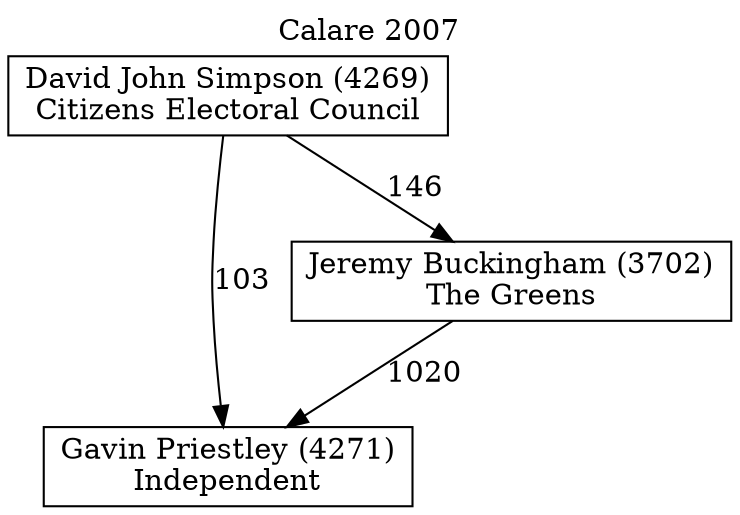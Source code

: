 // House preference flow
digraph "Gavin Priestley (4271)_Calare_2007" {
	graph [label="Calare 2007" labelloc=t mclimit=10]
	node [shape=box]
	"David John Simpson (4269)" [label="David John Simpson (4269)
Citizens Electoral Council"]
	"Gavin Priestley (4271)" [label="Gavin Priestley (4271)
Independent"]
	"Jeremy Buckingham (3702)" [label="Jeremy Buckingham (3702)
The Greens"]
	"David John Simpson (4269)" -> "Gavin Priestley (4271)" [label=103]
	"David John Simpson (4269)" -> "Jeremy Buckingham (3702)" [label=146]
	"Jeremy Buckingham (3702)" -> "Gavin Priestley (4271)" [label=1020]
}
